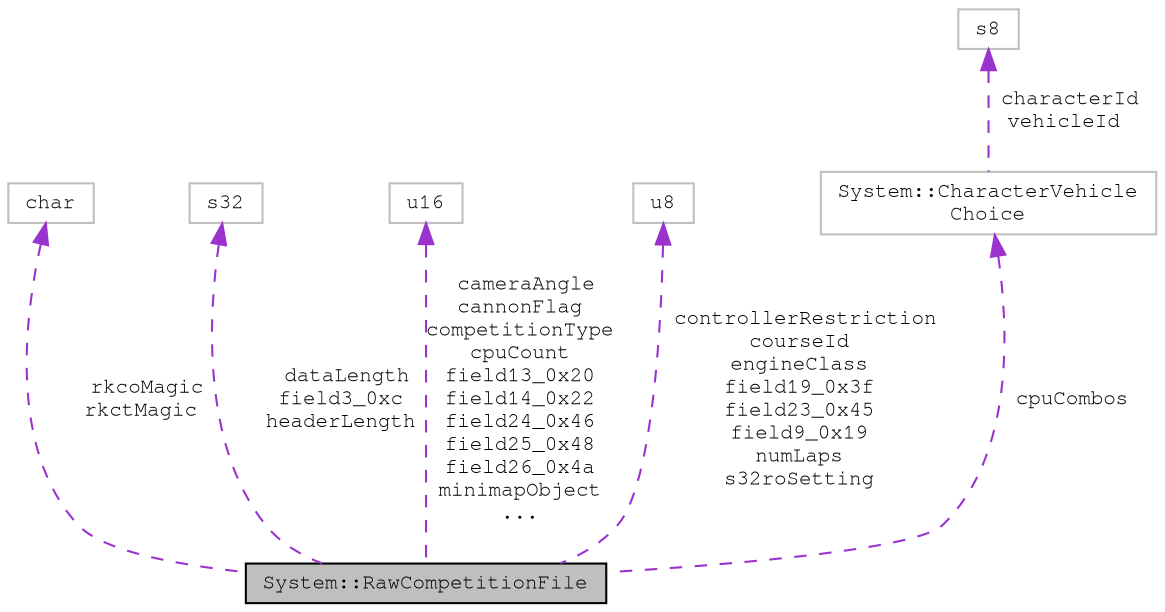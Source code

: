 digraph "System::RawCompetitionFile"
{
 // LATEX_PDF_SIZE
  edge [fontname="FreeMono",fontsize="10",labelfontname="FreeMono",labelfontsize="10"];
  node [fontname="FreeMono",fontsize="10",shape=record];
  Node1 [label="System::RawCompetitionFile",height=0.2,width=0.4,color="black", fillcolor="grey75", style="filled", fontcolor="black",tooltip=" "];
  Node2 -> Node1 [dir="back",color="darkorchid3",fontsize="10",style="dashed",label=" rkcoMagic\nrkctMagic" ,fontname="FreeMono"];
  Node2 [label="char",height=0.2,width=0.4,color="grey75", fillcolor="white", style="filled",tooltip=" "];
  Node3 -> Node1 [dir="back",color="darkorchid3",fontsize="10",style="dashed",label=" dataLength\nfield3_0xc\nheaderLength" ,fontname="FreeMono"];
  Node3 [label="s32",height=0.2,width=0.4,color="grey75", fillcolor="white", style="filled",tooltip=" "];
  Node4 -> Node1 [dir="back",color="darkorchid3",fontsize="10",style="dashed",label=" cameraAngle\ncannonFlag\ncompetitionType\ncpuCount\nfield13_0x20\nfield14_0x22\nfield24_0x46\nfield25_0x48\nfield26_0x4a\nminimapObject\n..." ,fontname="FreeMono"];
  Node4 [label="u16",height=0.2,width=0.4,color="grey75", fillcolor="white", style="filled",URL="$classu16.html",tooltip=" "];
  Node5 -> Node1 [dir="back",color="darkorchid3",fontsize="10",style="dashed",label=" controllerRestriction\ncourseId\nengineClass\nfield19_0x3f\nfield23_0x45\nfield9_0x19\nnumLaps\ns32roSetting" ,fontname="FreeMono"];
  Node5 [label="u8",height=0.2,width=0.4,color="grey75", fillcolor="white", style="filled",tooltip=" "];
  Node6 -> Node1 [dir="back",color="darkorchid3",fontsize="10",style="dashed",label=" cpuCombos" ,fontname="FreeMono"];
  Node6 [label="System::CharacterVehicle\lChoice",height=0.2,width=0.4,color="grey75", fillcolor="white", style="filled",URL="$struct_system_1_1_character_vehicle_choice.html",tooltip=" "];
  Node7 -> Node6 [dir="back",color="darkorchid3",fontsize="10",style="dashed",label=" characterId\nvehicleId" ,fontname="FreeMono"];
  Node7 [label="s8",height=0.2,width=0.4,color="grey75", fillcolor="white", style="filled",tooltip=" "];
}
